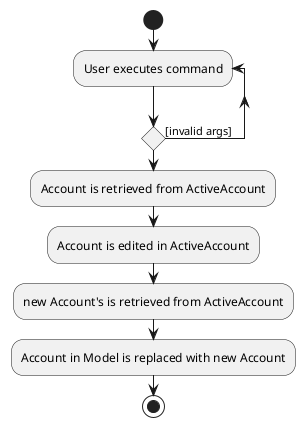 @startuml
start
repeat :User executes command;
repeat  while () is ([invalid args])
'Since the beta syntax does not support placing the condition outside the
'diamond we place it as the true branch instead.
:Account is retrieved from ActiveAccount;
:Account is edited in ActiveAccount;
:new Account's is retrieved from ActiveAccount;
:Account in Model is replaced with new Account;

stop
@enduml
